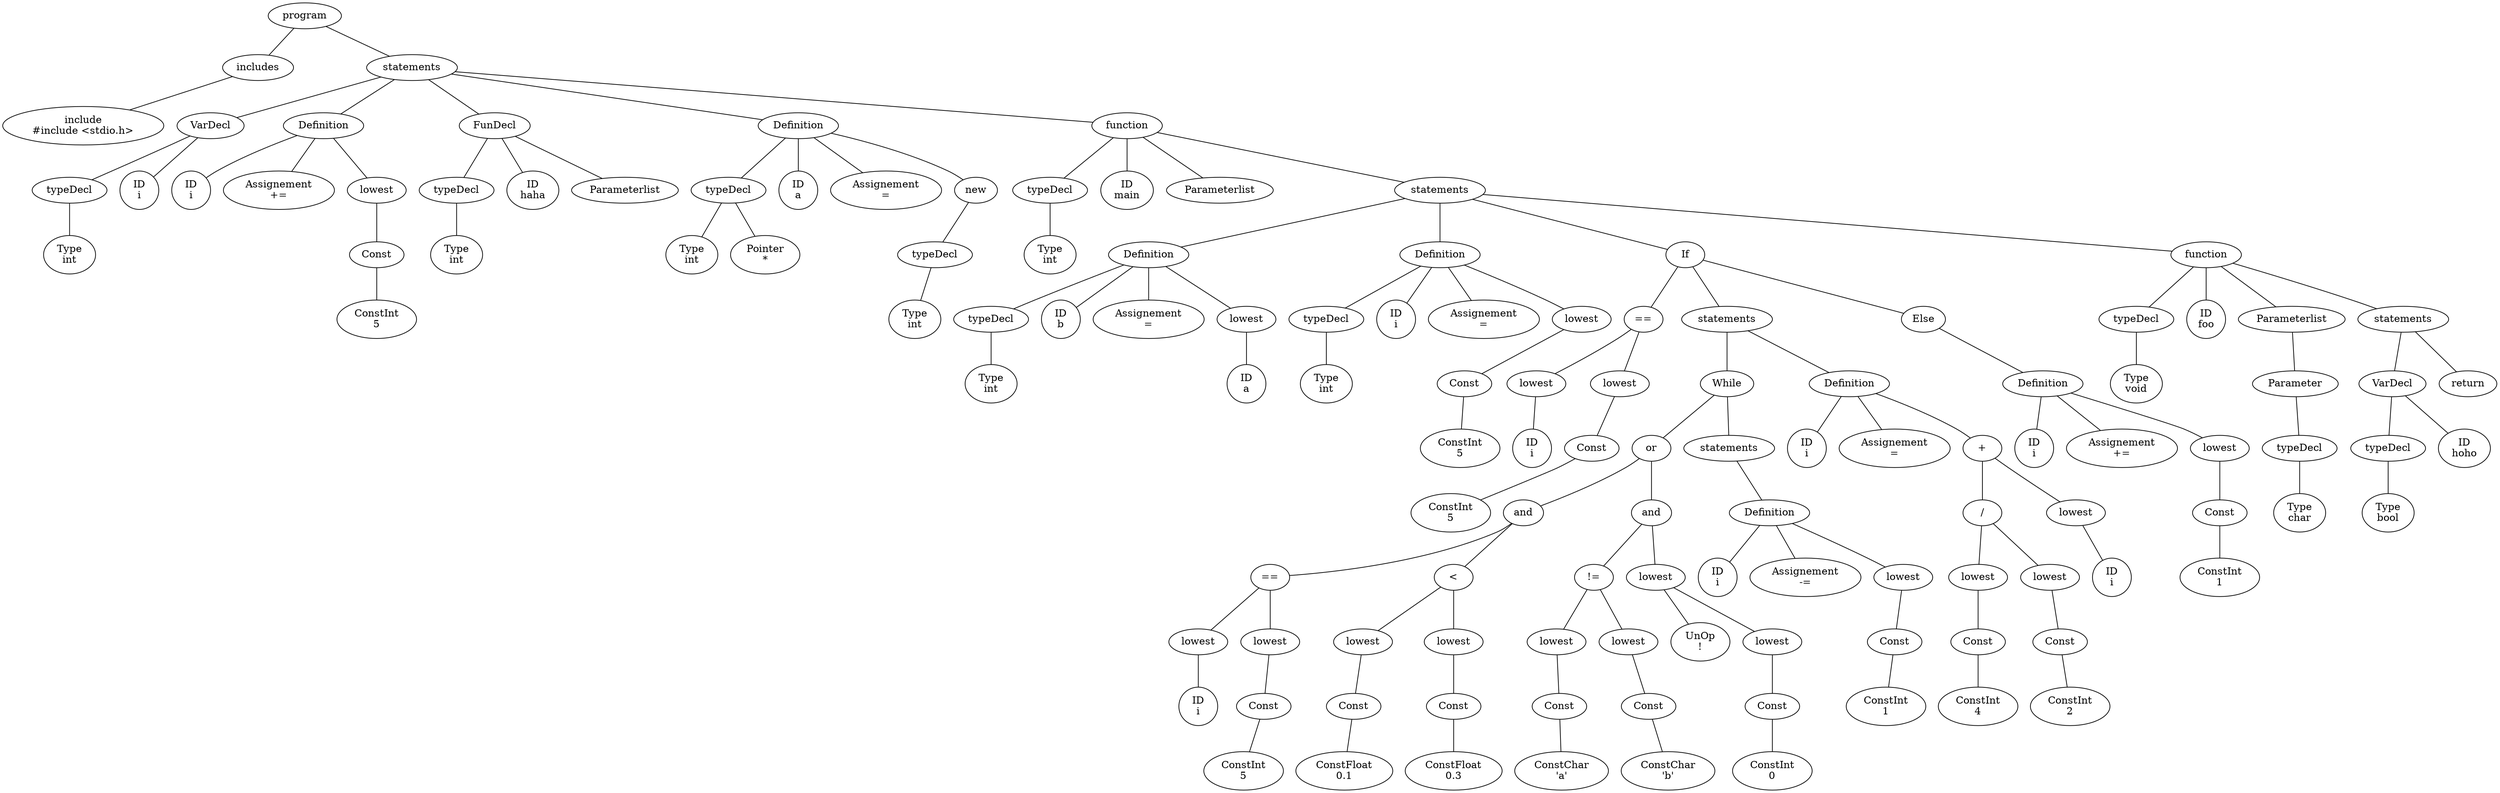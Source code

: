 graph{0 [label = "program"];1[label = "includes"];0--1;2[label = "include
#include <stdio.h>"];1--2;3[label = "statements"];0--3;4[label = "VarDecl"];3--4;5[label = "typeDecl"];4--5;6[label = "Type
int"];5--6;7[label = "ID
i"];4--7;8[label = "Definition"];3--8;9[label = "ID
i"];8--9;10[label = "Assignement
+="];8--10;11[label = "lowest"];8--11;12[label = "Const"];11--12;13[label = "ConstInt
5"];12--13;14[label = "FunDecl"];3--14;15[label = "typeDecl"];14--15;16[label = "Type
int"];15--16;17[label = "ID
haha"];14--17;18[label = "Parameterlist"];14--18;19[label = "Definition"];3--19;20[label = "typeDecl"];19--20;21[label = "Type
int"];20--21;22[label = "Pointer
*"];20--22;23[label = "ID
a"];19--23;24[label = "Assignement
="];19--24;25[label = "new"];19--25;26[label = "typeDecl"];25--26;27[label = "Type
int"];26--27;28[label = "function"];3--28;29[label = "typeDecl"];28--29;30[label = "Type
int"];29--30;31[label = "ID
main"];28--31;32[label = "Parameterlist"];28--32;33[label = "statements"];28--33;34[label = "Definition"];33--34;35[label = "typeDecl"];34--35;36[label = "Type
int"];35--36;37[label = "ID
b"];34--37;38[label = "Assignement
="];34--38;39[label = "lowest"];34--39;40[label = "ID
a"];39--40;41[label = "Definition"];33--41;42[label = "typeDecl"];41--42;43[label = "Type
int"];42--43;44[label = "ID
i"];41--44;45[label = "Assignement
="];41--45;46[label = "lowest"];41--46;47[label = "Const"];46--47;48[label = "ConstInt
5"];47--48;49[label = "If"];33--49;50[label = "=="];49--50;51[label = "lowest"];50--51;52[label = "ID
i"];51--52;53[label = "lowest"];50--53;54[label = "Const"];53--54;55[label = "ConstInt
5"];54--55;56[label = "statements"];49--56;57[label = "While"];56--57;58[label = "or"];57--58;59[label = "and"];58--59;60[label = "=="];59--60;61[label = "lowest"];60--61;62[label = "ID
i"];61--62;63[label = "lowest"];60--63;64[label = "Const"];63--64;65[label = "ConstInt
5"];64--65;66[label = "<"];59--66;67[label = "lowest"];66--67;68[label = "Const"];67--68;69[label = "ConstFloat
0.1"];68--69;70[label = "lowest"];66--70;71[label = "Const"];70--71;72[label = "ConstFloat
0.3"];71--72;73[label = "and"];58--73;74[label = "!="];73--74;75[label = "lowest"];74--75;76[label = "Const"];75--76;77[label = "ConstChar
'a'"];76--77;78[label = "lowest"];74--78;79[label = "Const"];78--79;80[label = "ConstChar
'b'"];79--80;81[label = "lowest"];73--81;82[label = "UnOp
!"];81--82;83[label = "lowest"];81--83;84[label = "Const"];83--84;85[label = "ConstInt
0"];84--85;86[label = "statements"];57--86;87[label = "Definition"];86--87;88[label = "ID
i"];87--88;89[label = "Assignement
-="];87--89;90[label = "lowest"];87--90;91[label = "Const"];90--91;92[label = "ConstInt
1"];91--92;93[label = "Definition"];56--93;94[label = "ID
i"];93--94;95[label = "Assignement
="];93--95;96[label = "+"];93--96;97[label = "/"];96--97;98[label = "lowest"];97--98;99[label = "Const"];98--99;100[label = "ConstInt
4"];99--100;101[label = "lowest"];97--101;102[label = "Const"];101--102;103[label = "ConstInt
2"];102--103;104[label = "lowest"];96--104;105[label = "ID
i"];104--105;106[label = "Else"];49--106;107[label = "Definition"];106--107;108[label = "ID
i"];107--108;109[label = "Assignement
+="];107--109;110[label = "lowest"];107--110;111[label = "Const"];110--111;112[label = "ConstInt
1"];111--112;113[label = "function"];33--113;114[label = "typeDecl"];113--114;115[label = "Type
void"];114--115;116[label = "ID
foo"];113--116;117[label = "Parameterlist"];113--117;118[label = "Parameter"];117--118;119[label = "typeDecl"];118--119;120[label = "Type
char"];119--120;121[label = "statements"];113--121;122[label = "VarDecl"];121--122;123[label = "typeDecl"];122--123;124[label = "Type
bool"];123--124;125[label = "ID
hoho"];122--125;126[label = "return"];121--126;}